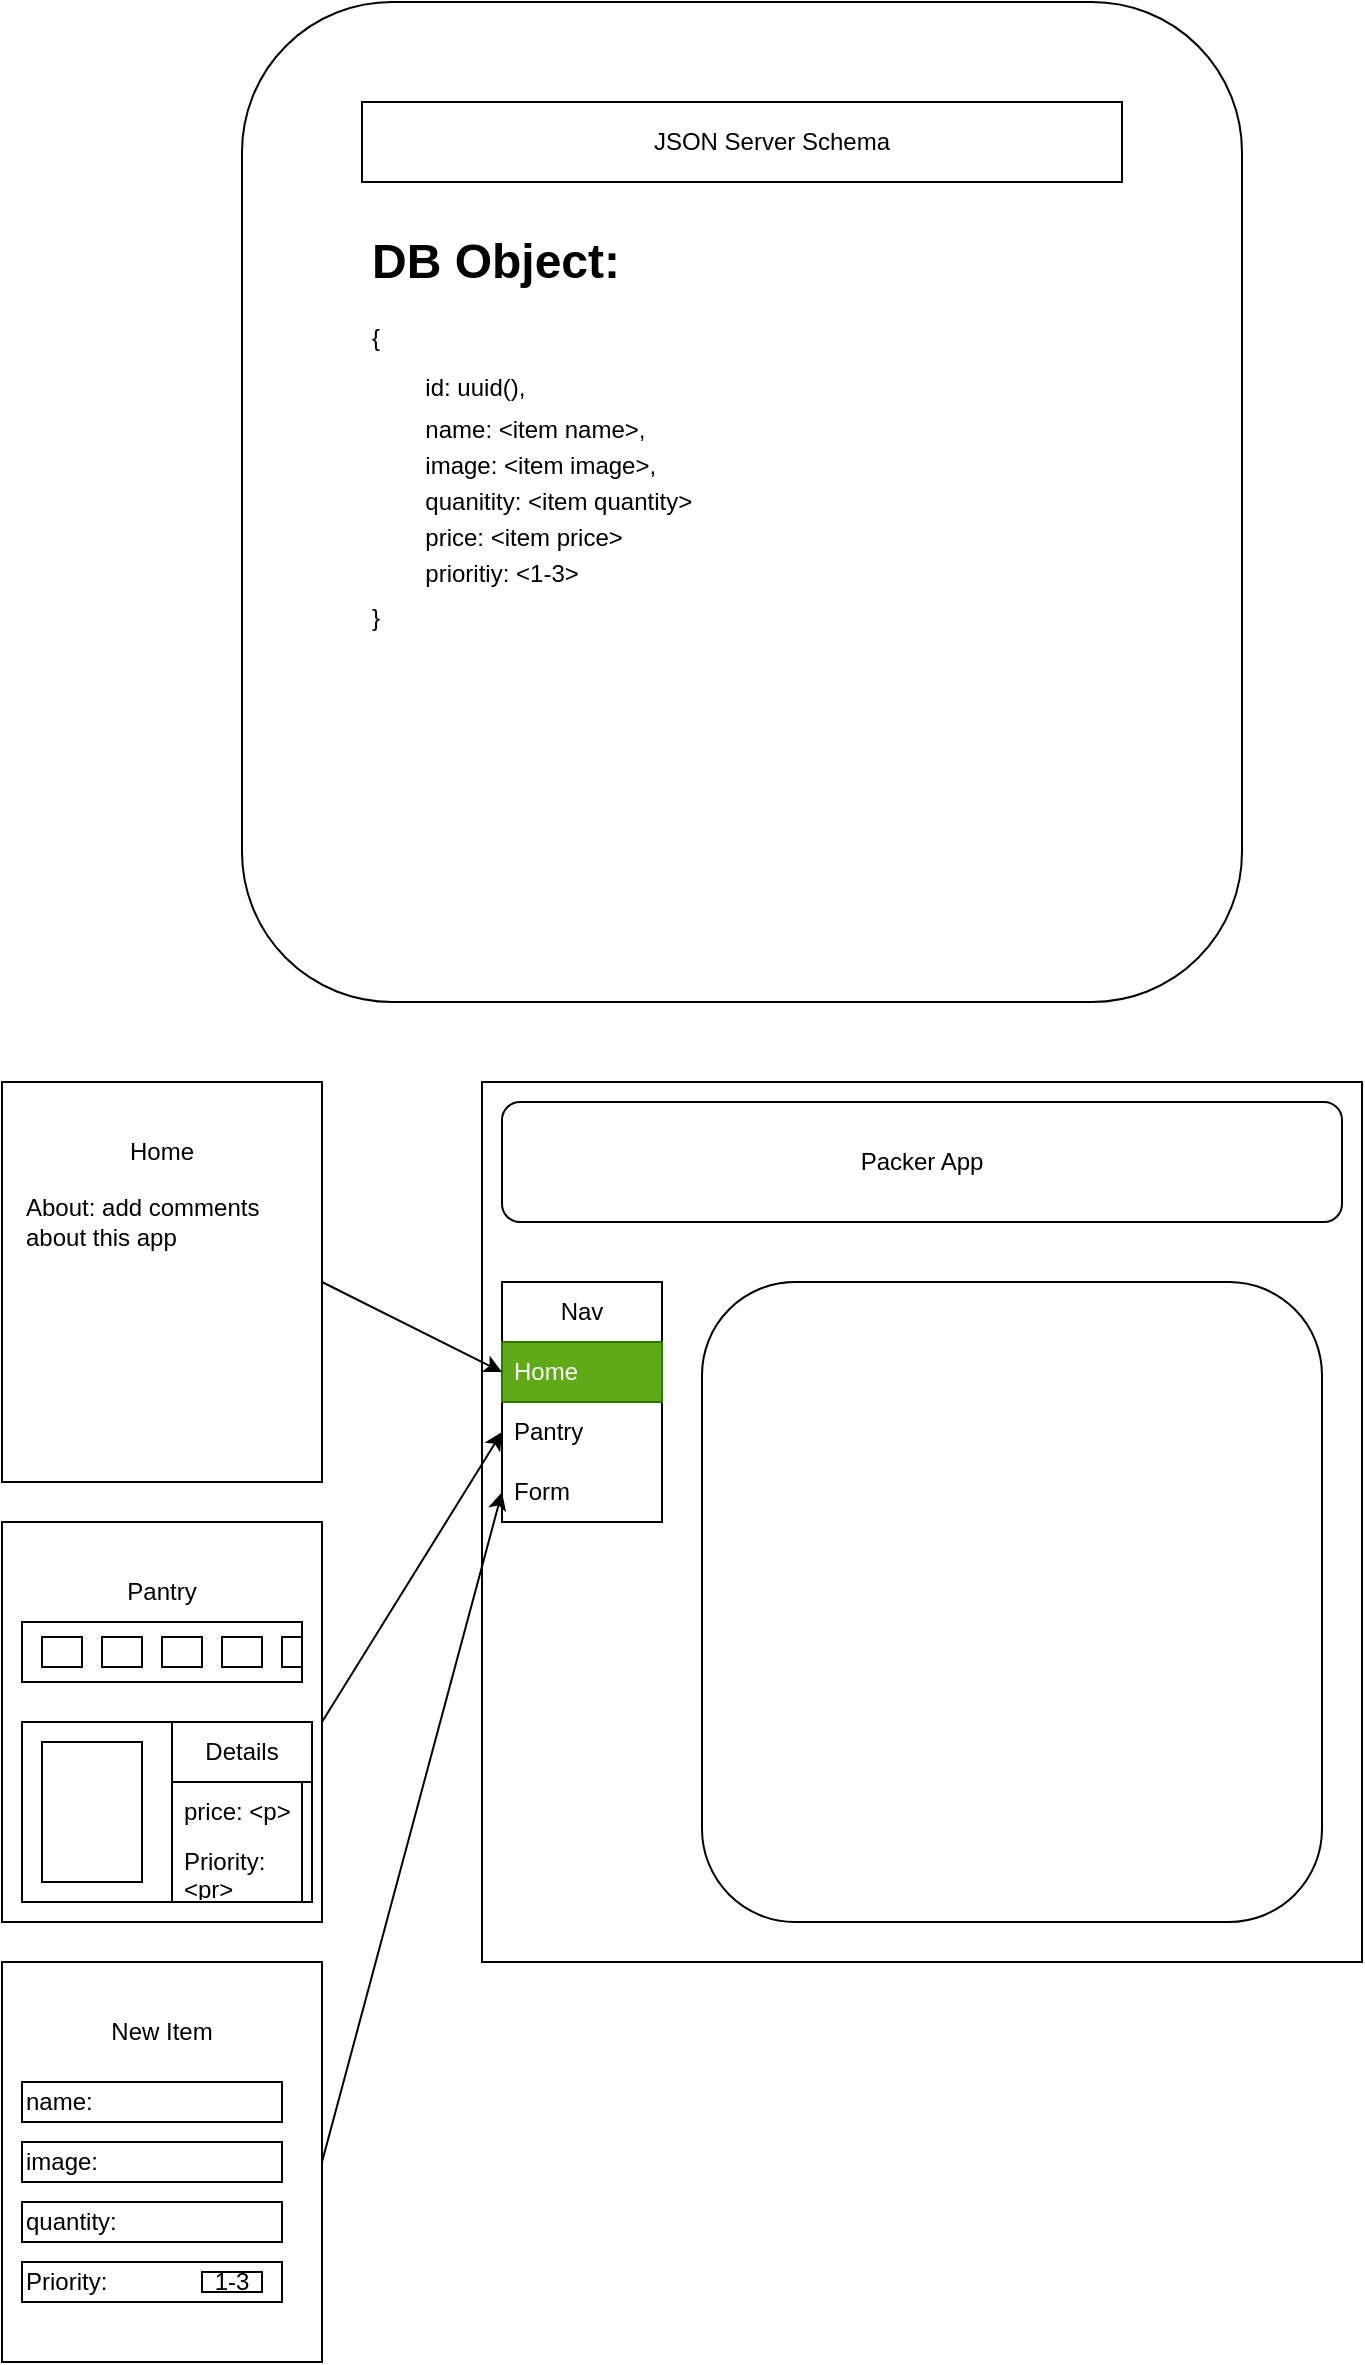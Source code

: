 <mxfile>
    <diagram id="kMnc_ZYunZpxjVHDdeYN" name="Page-1">
        <mxGraphModel dx="1165" dy="719" grid="1" gridSize="10" guides="1" tooltips="1" connect="1" arrows="1" fold="1" page="1" pageScale="1" pageWidth="850" pageHeight="1100" math="0" shadow="0">
            <root>
                <mxCell id="0"/>
                <mxCell id="1" parent="0"/>
                <mxCell id="2" value="" style="rounded=1;whiteSpace=wrap;html=1;" vertex="1" parent="1">
                    <mxGeometry x="160" y="60" width="500" height="500" as="geometry"/>
                </mxCell>
                <mxCell id="5" value="" style="rounded=0;whiteSpace=wrap;html=1;" vertex="1" parent="1">
                    <mxGeometry x="220" y="110" width="380" height="40" as="geometry"/>
                </mxCell>
                <mxCell id="6" value="JSON Server Schema" style="text;html=1;strokeColor=none;fillColor=none;align=center;verticalAlign=middle;whiteSpace=wrap;rounded=0;" vertex="1" parent="1">
                    <mxGeometry x="355" y="115" width="140" height="30" as="geometry"/>
                </mxCell>
                <mxCell id="10" value="&lt;h1&gt;DB Object:&lt;/h1&gt;&lt;p&gt;{&lt;/p&gt;&lt;p style=&quot;line-height: 100%;&quot;&gt;&lt;span style=&quot;white-space: pre;&quot;&gt;&#9;&lt;/span&gt;id: uuid(),&lt;br&gt;&lt;/p&gt;&lt;p style=&quot;line-height: 50%;&quot;&gt;&lt;span style=&quot;white-space: pre;&quot;&gt;&lt;span style=&quot;white-space: pre;&quot;&gt;&#9;&lt;/span&gt;name: &amp;lt;item name&amp;gt;,&lt;/span&gt;&lt;/p&gt;&lt;p style=&quot;line-height: 50%;&quot;&gt;&lt;span style=&quot;white-space: pre;&quot;&gt;&lt;span style=&quot;white-space: pre;&quot;&gt;&#9;&lt;/span&gt;image: &amp;lt;item image&amp;gt;,&lt;/span&gt;&lt;/p&gt;&lt;p style=&quot;line-height: 50%;&quot;&gt;&lt;span style=&quot;white-space: pre;&quot;&gt;&lt;span style=&quot;white-space: pre;&quot;&gt;&#9;&lt;/span&gt;quanitity: &amp;lt;item quantity&amp;gt;&lt;/span&gt;&lt;/p&gt;&lt;p style=&quot;line-height: 50%;&quot;&gt;&lt;span style=&quot;white-space: pre;&quot;&gt;&lt;span style=&quot;white-space: pre;&quot;&gt;&#9;&lt;/span&gt;price: &amp;lt;item price&amp;gt;&lt;/span&gt;&lt;/p&gt;&lt;p style=&quot;line-height: 50%;&quot;&gt;&lt;span style=&quot;white-space: pre;&quot;&gt;&lt;span style=&quot;white-space: pre;&quot;&gt;&#9;&lt;/span&gt;prioritiy: &amp;lt;1-3&amp;gt;&#9;&lt;/span&gt;&lt;br&gt;&lt;/p&gt;&lt;p&gt;}&lt;/p&gt;" style="text;html=1;strokeColor=none;fillColor=none;spacing=5;spacingTop=-20;whiteSpace=wrap;overflow=hidden;rounded=0;" vertex="1" parent="1">
                    <mxGeometry x="220" y="170" width="190" height="360" as="geometry"/>
                </mxCell>
                <mxCell id="19" value="" style="group" vertex="1" connectable="0" parent="1">
                    <mxGeometry x="280" y="600" width="440" height="440" as="geometry"/>
                </mxCell>
                <mxCell id="11" value="" style="rounded=0;whiteSpace=wrap;html=1;" vertex="1" parent="19">
                    <mxGeometry width="440" height="440" as="geometry"/>
                </mxCell>
                <mxCell id="12" value="Packer App" style="rounded=1;whiteSpace=wrap;html=1;" vertex="1" parent="19">
                    <mxGeometry x="10" y="10" width="420" height="60" as="geometry"/>
                </mxCell>
                <mxCell id="14" value="Nav" style="swimlane;fontStyle=0;childLayout=stackLayout;horizontal=1;startSize=30;horizontalStack=0;resizeParent=1;resizeParentMax=0;resizeLast=0;collapsible=1;marginBottom=0;whiteSpace=wrap;html=1;" vertex="1" parent="19">
                    <mxGeometry x="10" y="100" width="80" height="120" as="geometry"/>
                </mxCell>
                <mxCell id="15" value="Home" style="text;strokeColor=#2D7600;fillColor=#60a917;align=left;verticalAlign=middle;spacingLeft=4;spacingRight=4;overflow=hidden;points=[[0,0.5],[1,0.5]];portConstraint=eastwest;rotatable=0;whiteSpace=wrap;html=1;fontColor=#ffffff;" vertex="1" parent="14">
                    <mxGeometry y="30" width="80" height="30" as="geometry"/>
                </mxCell>
                <mxCell id="16" value="Pantry" style="text;strokeColor=none;fillColor=none;align=left;verticalAlign=middle;spacingLeft=4;spacingRight=4;overflow=hidden;points=[[0,0.5],[1,0.5]];portConstraint=eastwest;rotatable=0;whiteSpace=wrap;html=1;" vertex="1" parent="14">
                    <mxGeometry y="60" width="80" height="30" as="geometry"/>
                </mxCell>
                <mxCell id="17" value="Form" style="text;strokeColor=none;fillColor=none;align=left;verticalAlign=middle;spacingLeft=4;spacingRight=4;overflow=hidden;points=[[0,0.5],[1,0.5]];portConstraint=eastwest;rotatable=0;whiteSpace=wrap;html=1;" vertex="1" parent="14">
                    <mxGeometry y="90" width="80" height="30" as="geometry"/>
                </mxCell>
                <mxCell id="18" value="" style="rounded=1;whiteSpace=wrap;html=1;" vertex="1" parent="19">
                    <mxGeometry x="110" y="100" width="310" height="320" as="geometry"/>
                </mxCell>
                <mxCell id="23" style="edgeStyle=none;html=1;exitX=1;exitY=0.5;exitDx=0;exitDy=0;entryX=0;entryY=0.5;entryDx=0;entryDy=0;" edge="1" parent="1" source="20" target="15">
                    <mxGeometry relative="1" as="geometry"/>
                </mxCell>
                <mxCell id="24" value="" style="group" vertex="1" connectable="0" parent="1">
                    <mxGeometry x="40" y="600" width="160" height="200" as="geometry"/>
                </mxCell>
                <mxCell id="20" value="" style="rounded=0;whiteSpace=wrap;html=1;" vertex="1" parent="24">
                    <mxGeometry width="160" height="200" as="geometry"/>
                </mxCell>
                <mxCell id="21" value="Home" style="text;html=1;strokeColor=none;fillColor=none;align=center;verticalAlign=middle;whiteSpace=wrap;rounded=0;" vertex="1" parent="24">
                    <mxGeometry x="50" y="20" width="60" height="30" as="geometry"/>
                </mxCell>
                <mxCell id="22" value="About: add comments about this app" style="text;html=1;strokeColor=none;fillColor=none;align=left;verticalAlign=middle;whiteSpace=wrap;rounded=0;" vertex="1" parent="24">
                    <mxGeometry x="10" y="50" width="140" height="40" as="geometry"/>
                </mxCell>
                <mxCell id="25" value="" style="group" vertex="1" connectable="0" parent="1">
                    <mxGeometry x="40" y="820" width="160" height="220" as="geometry"/>
                </mxCell>
                <mxCell id="26" value="" style="rounded=0;whiteSpace=wrap;html=1;" vertex="1" parent="25">
                    <mxGeometry width="160" height="200" as="geometry"/>
                </mxCell>
                <mxCell id="27" value="Pantry" style="text;html=1;strokeColor=none;fillColor=none;align=center;verticalAlign=middle;whiteSpace=wrap;rounded=0;" vertex="1" parent="25">
                    <mxGeometry x="50" y="20" width="60" height="30" as="geometry"/>
                </mxCell>
                <mxCell id="29" value="" style="rounded=0;whiteSpace=wrap;html=1;" vertex="1" parent="25">
                    <mxGeometry x="10" y="50" width="140" height="30" as="geometry"/>
                </mxCell>
                <mxCell id="30" value="" style="rounded=0;whiteSpace=wrap;html=1;" vertex="1" parent="25">
                    <mxGeometry x="20" y="57.5" width="20" height="15" as="geometry"/>
                </mxCell>
                <mxCell id="31" value="" style="rounded=0;whiteSpace=wrap;html=1;" vertex="1" parent="25">
                    <mxGeometry x="50" y="57.5" width="20" height="15" as="geometry"/>
                </mxCell>
                <mxCell id="32" value="" style="rounded=0;whiteSpace=wrap;html=1;" vertex="1" parent="25">
                    <mxGeometry x="80" y="57.5" width="20" height="15" as="geometry"/>
                </mxCell>
                <mxCell id="33" value="" style="rounded=0;whiteSpace=wrap;html=1;" vertex="1" parent="25">
                    <mxGeometry x="110" y="57.5" width="20" height="15" as="geometry"/>
                </mxCell>
                <mxCell id="34" value="" style="rounded=0;whiteSpace=wrap;html=1;" vertex="1" parent="25">
                    <mxGeometry x="140" y="57.5" width="10" height="15" as="geometry"/>
                </mxCell>
                <mxCell id="35" value="" style="rounded=0;whiteSpace=wrap;html=1;" vertex="1" parent="25">
                    <mxGeometry x="10" y="100" width="140" height="90" as="geometry"/>
                </mxCell>
                <mxCell id="36" value="" style="rounded=0;whiteSpace=wrap;html=1;" vertex="1" parent="25">
                    <mxGeometry x="20" y="110" width="50" height="70" as="geometry"/>
                </mxCell>
                <mxCell id="37" value="Details" style="swimlane;fontStyle=0;childLayout=stackLayout;horizontal=1;startSize=30;horizontalStack=0;resizeParent=1;resizeParentMax=0;resizeLast=0;collapsible=1;marginBottom=0;whiteSpace=wrap;html=1;" vertex="1" parent="25">
                    <mxGeometry x="85" y="100" width="70" height="90" as="geometry"/>
                </mxCell>
                <mxCell id="38" value="price: &amp;lt;p&amp;gt;" style="text;strokeColor=none;fillColor=none;align=left;verticalAlign=middle;spacingLeft=4;spacingRight=4;overflow=hidden;points=[[0,0.5],[1,0.5]];portConstraint=eastwest;rotatable=0;whiteSpace=wrap;html=1;" vertex="1" parent="37">
                    <mxGeometry y="30" width="70" height="30" as="geometry"/>
                </mxCell>
                <mxCell id="39" value="Priority:&amp;lt;pr&amp;gt;" style="text;strokeColor=none;fillColor=none;align=left;verticalAlign=middle;spacingLeft=4;spacingRight=4;overflow=hidden;points=[[0,0.5],[1,0.5]];portConstraint=eastwest;rotatable=0;whiteSpace=wrap;html=1;" vertex="1" parent="37">
                    <mxGeometry y="60" width="70" height="30" as="geometry"/>
                </mxCell>
                <mxCell id="41" style="edgeStyle=none;html=1;exitX=1;exitY=0.5;exitDx=0;exitDy=0;entryX=0;entryY=0.5;entryDx=0;entryDy=0;" edge="1" parent="1" source="26" target="16">
                    <mxGeometry relative="1" as="geometry"/>
                </mxCell>
                <mxCell id="42" value="" style="group" vertex="1" connectable="0" parent="1">
                    <mxGeometry x="40" y="1040" width="160" height="200" as="geometry"/>
                </mxCell>
                <mxCell id="43" value="&lt;span style=&quot;color: rgba(0, 0, 0, 0); font-family: monospace; font-size: 0px; text-align: start;&quot;&gt;%3CmxGraphModel%3E%3Croot%3E%3CmxCell%20id%3D%220%22%2F%3E%3CmxCell%20id%3D%221%22%20parent%3D%220%22%2F%3E%3CmxCell%20id%3D%222%22%20value%3D%22name%3A%22%20style%3D%22rounded%3D0%3BwhiteSpace%3Dwrap%3Bhtml%3D1%3Balign%3Dleft%3B%22%20vertex%3D%221%22%20parent%3D%221%22%3E%3CmxGeometry%20x%3D%2250%22%20y%3D%221100%22%20width%3D%22130%22%20height%3D%2220%22%20as%3D%22geometry%22%2F%3E%3C%2FmxCell%3E%3C%2Froot%3E%3C%2FmxGraphModel%3E&lt;/span&gt;" style="rounded=0;whiteSpace=wrap;html=1;" vertex="1" parent="42">
                    <mxGeometry width="160" height="200" as="geometry"/>
                </mxCell>
                <mxCell id="44" value="New Item" style="text;html=1;strokeColor=none;fillColor=none;align=center;verticalAlign=middle;whiteSpace=wrap;rounded=0;" vertex="1" parent="42">
                    <mxGeometry x="50" y="20" width="60" height="30" as="geometry"/>
                </mxCell>
                <mxCell id="47" value="name:" style="rounded=0;whiteSpace=wrap;html=1;align=left;" vertex="1" parent="42">
                    <mxGeometry x="10" y="60" width="130" height="20" as="geometry"/>
                </mxCell>
                <mxCell id="49" value="quantity:" style="rounded=0;whiteSpace=wrap;html=1;align=left;" vertex="1" parent="42">
                    <mxGeometry x="10" y="120" width="130" height="20" as="geometry"/>
                </mxCell>
                <mxCell id="48" value="image:" style="rounded=0;whiteSpace=wrap;html=1;align=left;" vertex="1" parent="42">
                    <mxGeometry x="10" y="90" width="130" height="20" as="geometry"/>
                </mxCell>
                <mxCell id="50" value="Priority:&amp;nbsp;" style="rounded=0;whiteSpace=wrap;html=1;align=left;" vertex="1" parent="42">
                    <mxGeometry x="10" y="150" width="130" height="20" as="geometry"/>
                </mxCell>
                <mxCell id="51" value="1-3" style="rounded=0;whiteSpace=wrap;html=1;" vertex="1" parent="42">
                    <mxGeometry x="100" y="155" width="30" height="10" as="geometry"/>
                </mxCell>
                <mxCell id="52" style="edgeStyle=none;html=1;exitX=1;exitY=0.5;exitDx=0;exitDy=0;entryX=0;entryY=0.5;entryDx=0;entryDy=0;" edge="1" parent="1" source="43" target="17">
                    <mxGeometry relative="1" as="geometry"/>
                </mxCell>
            </root>
        </mxGraphModel>
    </diagram>
</mxfile>